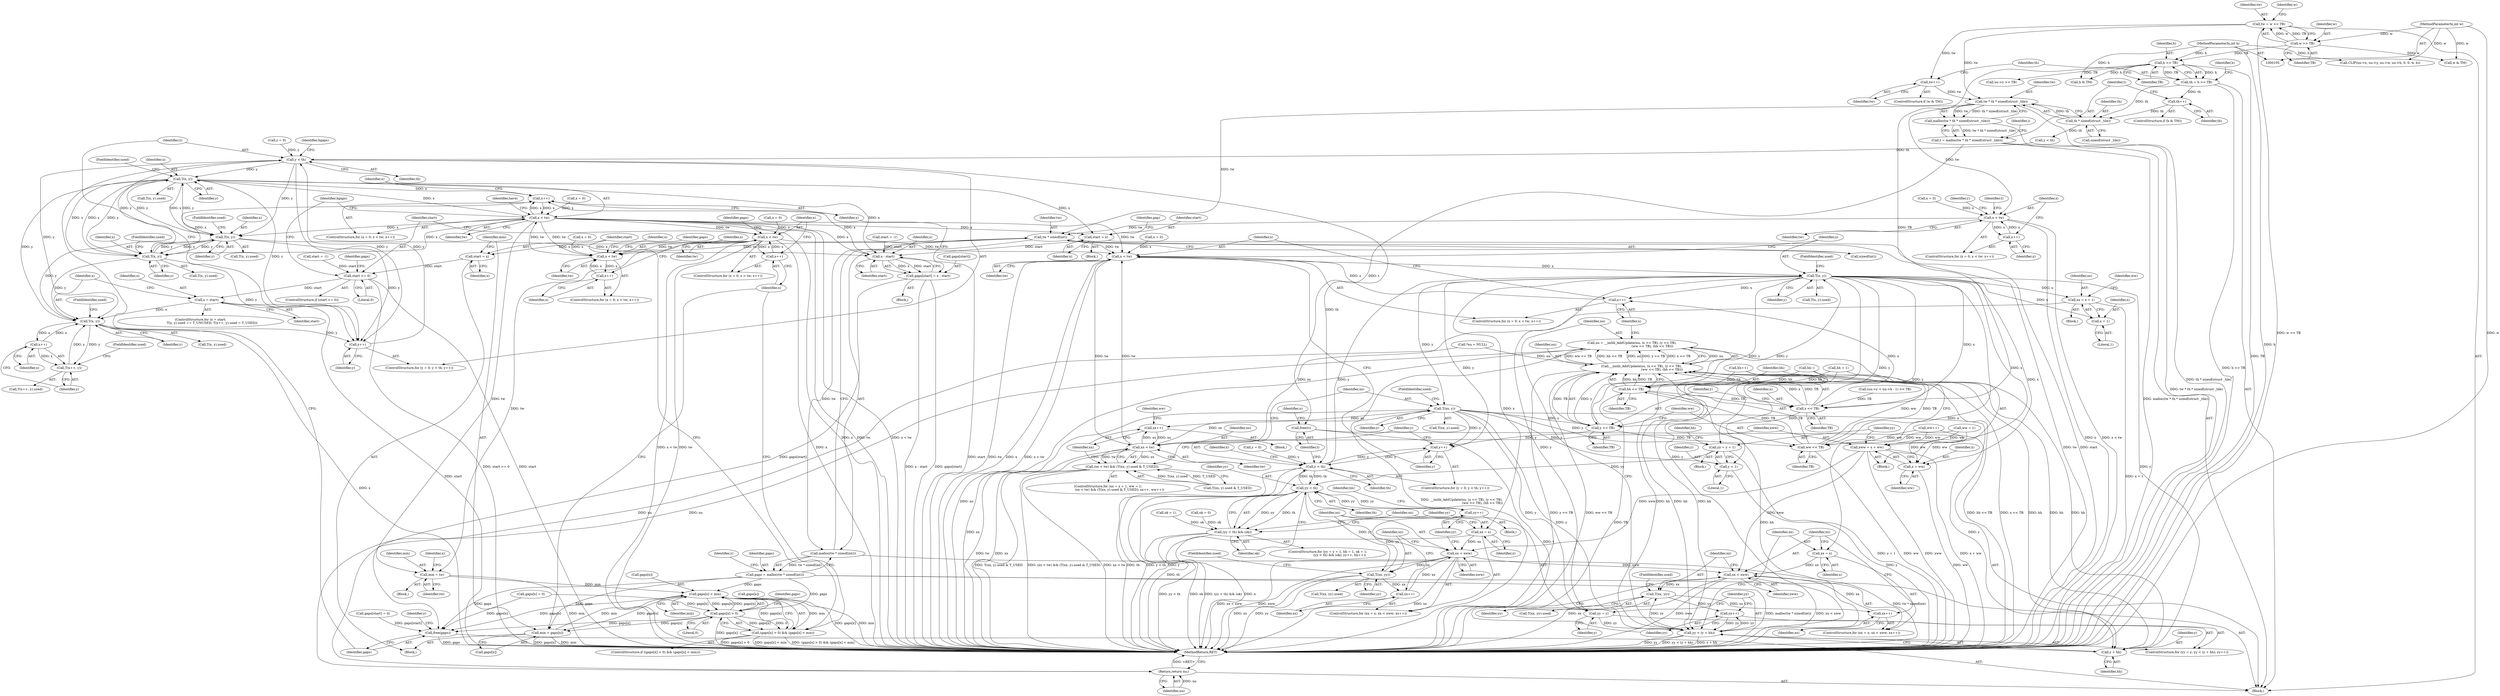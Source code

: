 digraph "0_enlightment_ce94edca1ccfbe314cb7cd9453433fad404ec7ef@API" {
"1000156" [label="(Call,tw * th * sizeof(struct _tile))"];
"1000131" [label="(Call,tw = w >> TB)"];
"1000133" [label="(Call,w >> TB)"];
"1000107" [label="(MethodParameterIn,int w)"];
"1000140" [label="(Call,tw++)"];
"1000158" [label="(Call,th * sizeof(struct _tile))"];
"1000151" [label="(Call,th++)"];
"1000142" [label="(Call,th = h >> TB)"];
"1000144" [label="(Call,h >> TB)"];
"1000108" [label="(MethodParameterIn,int h)"];
"1000155" [label="(Call,malloc(tw * th * sizeof(struct _tile)))"];
"1000153" [label="(Call,t = malloc(tw * th * sizeof(struct _tile)))"];
"1000633" [label="(Call,free(t))"];
"1000180" [label="(Call,x < tw)"];
"1000183" [label="(Call,x++)"];
"1000278" [label="(Call,tw * sizeof(int))"];
"1000277" [label="(Call,malloc(tw * sizeof(int)))"];
"1000275" [label="(Call,gaps = malloc(tw * sizeof(int)))"];
"1000420" [label="(Call,gaps[x] > 0)"];
"1000419" [label="(Call,(gaps[x] > 0) && (gaps[x] < min))"];
"1000425" [label="(Call,gaps[x] < min)"];
"1000434" [label="(Call,min = gaps[x])"];
"1000470" [label="(Call,free(gaps))"];
"1000314" [label="(Call,x < tw)"];
"1000317" [label="(Call,x++)"];
"1000328" [label="(Call,x < tw)"];
"1000331" [label="(Call,x++)"];
"1000339" [label="(Call,T(x, y))"];
"1000289" [label="(Call,y++)"];
"1000286" [label="(Call,y < th)"];
"1000363" [label="(Call,T(x, y))"];
"1000381" [label="(Call,x - start)"];
"1000377" [label="(Call,gaps[start] = x - start)"];
"1000388" [label="(Call,T(x, y))"];
"1000455" [label="(Call,T(x, y))"];
"1000463" [label="(Call,x++)"];
"1000462" [label="(Call,T(x++, y))"];
"1000476" [label="(Call,y < th)"];
"1000479" [label="(Call,y++)"];
"1000495" [label="(Call,T(x, y))"];
"1000489" [label="(Call,x++)"];
"1000486" [label="(Call,x < tw)"];
"1000518" [label="(Call,xx < tw)"];
"1000517" [label="(Call,(xx < tw) && (T(xx, y).used & T_USED))"];
"1000523" [label="(Call,T(xx, y))"];
"1000529" [label="(Call,xx++)"];
"1000540" [label="(Call,yy = y + 1)"];
"1000553" [label="(Call,yy < th)"];
"1000552" [label="(Call,(yy < th) && (ok))"];
"1000558" [label="(Call,yy++)"];
"1000577" [label="(Call,T(xx, yy))"];
"1000570" [label="(Call,xx++)"];
"1000567" [label="(Call,xx < xww)"];
"1000605" [label="(Call,xx < xww)"];
"1000612" [label="(Call,T(xx, yy))"];
"1000598" [label="(Call,yy++)"];
"1000593" [label="(Call,yy < (y + hh))"];
"1000608" [label="(Call,xx++)"];
"1000542" [label="(Call,y + 1)"];
"1000590" [label="(Call,yy = y)"];
"1000595" [label="(Call,y + hh)"];
"1000624" [label="(Call,y << TB)"];
"1000619" [label="(Call,__imlib_AddUpdate(nu, (x << TB), (y << TB),\n                                         (ww << TB), (hh << TB)))"];
"1000617" [label="(Call,nu = __imlib_AddUpdate(nu, (x << TB), (y << TB),\n                                         (ww << TB), (hh << TB)))"];
"1000637" [label="(Return,return nu;)"];
"1000627" [label="(Call,ww << TB)"];
"1000630" [label="(Call,hh << TB)"];
"1000621" [label="(Call,x << TB)"];
"1000509" [label="(Call,xx = x + 1)"];
"1000511" [label="(Call,x + 1)"];
"1000533" [label="(Call,xww = x + ww)"];
"1000535" [label="(Call,x + ww)"];
"1000564" [label="(Call,xx = x)"];
"1000602" [label="(Call,xx = x)"];
"1000345" [label="(Call,start = x)"];
"1000405" [label="(Call,min = tw)"];
"1000412" [label="(Call,x < tw)"];
"1000415" [label="(Call,x++)"];
"1000431" [label="(Call,start = x)"];
"1000440" [label="(Call,start >= 0)"];
"1000450" [label="(Call,x = start)"];
"1000441" [label="(Identifier,start)"];
"1000530" [label="(Identifier,xx)"];
"1000457" [label="(Identifier,y)"];
"1000487" [label="(Identifier,x)"];
"1000389" [label="(Identifier,x)"];
"1000586" [label="(Call,hh--)"];
"1000336" [label="(Identifier,have)"];
"1000484" [label="(Identifier,x)"];
"1000520" [label="(Identifier,tw)"];
"1000454" [label="(Call,T(x, y).used)"];
"1000631" [label="(Identifier,hh)"];
"1000597" [label="(Identifier,hh)"];
"1000436" [label="(Call,gaps[x])"];
"1000339" [label="(Call,T(x, y))"];
"1000325" [label="(Call,x = 0)"];
"1000160" [label="(Call,sizeof(struct _tile))"];
"1000466" [label="(FieldIdentifier,used)"];
"1000538" [label="(ControlStructure,for (yy = y + 1, hh = 1, ok = 1;\n                        (yy < th) && (ok); yy++, hh++))"];
"1000524" [label="(Identifier,xx)"];
"1000609" [label="(Identifier,xx)"];
"1000608" [label="(Call,xx++)"];
"1000422" [label="(Identifier,gaps)"];
"1000615" [label="(FieldIdentifier,used)"];
"1000630" [label="(Call,hh << TB)"];
"1000418" [label="(ControlStructure,if ((gaps[x] > 0) && (gaps[x] < min)))"];
"1000132" [label="(Identifier,tw)"];
"1000533" [label="(Call,xww = x + ww)"];
"1000556" [label="(Identifier,ok)"];
"1000224" [label="(Call,uu->y >> TB)"];
"1000578" [label="(Identifier,xx)"];
"1000431" [label="(Call,start = x)"];
"1000324" [label="(ControlStructure,for (x = 0; x < tw; x++))"];
"1000611" [label="(Call,T(xx, yy).used)"];
"1000435" [label="(Identifier,min)"];
"1000134" [label="(Identifier,w)"];
"1000427" [label="(Identifier,gaps)"];
"1000514" [label="(Call,ww = 1)"];
"1000155" [label="(Call,malloc(tw * th * sizeof(struct _tile)))"];
"1000522" [label="(Call,T(xx, y).used)"];
"1000289" [label="(Call,y++)"];
"1000390" [label="(Identifier,y)"];
"1000346" [label="(Identifier,start)"];
"1000174" [label="(Identifier,y)"];
"1000315" [label="(Identifier,x)"];
"1000378" [label="(Call,gaps[start])"];
"1000627" [label="(Call,ww << TB)"];
"1000284" [label="(Identifier,y)"];
"1000497" [label="(Identifier,y)"];
"1000607" [label="(Identifier,xww)"];
"1000612" [label="(Call,T(xx, yy))"];
"1000458" [label="(FieldIdentifier,used)"];
"1000332" [label="(Identifier,x)"];
"1000107" [label="(MethodParameterIn,int w)"];
"1000444" [label="(Call,gaps[start] = 0)"];
"1000177" [label="(Call,x = 0)"];
"1000231" [label="(Call,(uu->y + uu->h - 1) >> TB)"];
"1000138" [label="(Identifier,w)"];
"1000331" [label="(Call,x++)"];
"1000342" [label="(FieldIdentifier,used)"];
"1000483" [label="(Call,x = 0)"];
"1000112" [label="(Call,*nu = NULL)"];
"1000338" [label="(Call,T(x, y).used)"];
"1000489" [label="(Call,x++)"];
"1000590" [label="(Call,yy = y)"];
"1000148" [label="(Call,h & TM)"];
"1000154" [label="(Identifier,t)"];
"1000290" [label="(Identifier,y)"];
"1000567" [label="(Call,xx < xww)"];
"1000601" [label="(ControlStructure,for (xx = x; xx < xww; xx++))"];
"1000151" [label="(Call,th++)"];
"1000614" [label="(Identifier,yy)"];
"1000623" [label="(Identifier,TB)"];
"1000388" [label="(Call,T(x, y))"];
"1000604" [label="(Identifier,x)"];
"1000633" [label="(Call,free(t))"];
"1000529" [label="(Call,xx++)"];
"1000142" [label="(Call,th = h >> TB)"];
"1000500" [label="(Block,)"];
"1000297" [label="(Call,start = -1)"];
"1000149" [label="(Identifier,h)"];
"1000534" [label="(Identifier,xww)"];
"1000311" [label="(Call,x = 0)"];
"1000317" [label="(Call,x++)"];
"1000559" [label="(Identifier,yy)"];
"1000381" [label="(Call,x - start)"];
"1000294" [label="(Identifier,hgaps)"];
"1000432" [label="(Identifier,start)"];
"1000387" [label="(Call,T(x, y).used)"];
"1000477" [label="(Identifier,y)"];
"1000368" [label="(Block,)"];
"1000345" [label="(Call,start = x)"];
"1000554" [label="(Identifier,yy)"];
"1000451" [label="(Identifier,x)"];
"1000518" [label="(Call,xx < tw)"];
"1000283" [label="(Call,y = 0)"];
"1000398" [label="(Identifier,hgaps)"];
"1000288" [label="(Identifier,th)"];
"1000366" [label="(FieldIdentifier,used)"];
"1000544" [label="(Literal,1)"];
"1000637" [label="(Return,return nu;)"];
"1000515" [label="(Identifier,ww)"];
"1000440" [label="(Call,start >= 0)"];
"1000401" [label="(Call,start = -1)"];
"1000480" [label="(Identifier,y)"];
"1000568" [label="(Identifier,xx)"];
"1000276" [label="(Identifier,gaps)"];
"1000589" [label="(ControlStructure,for (yy = y; yy < (y + hh); yy++))"];
"1000450" [label="(Call,x = start)"];
"1000280" [label="(Call,sizeof(int))"];
"1000536" [label="(Identifier,x)"];
"1000176" [label="(ControlStructure,for (x = 0; x < tw; x++))"];
"1000110" [label="(Block,)"];
"1000471" [label="(Identifier,gaps)"];
"1000287" [label="(Identifier,y)"];
"1000528" [label="(Block,)"];
"1000382" [label="(Identifier,x)"];
"1000486" [label="(Call,x < tw)"];
"1000571" [label="(Identifier,xx)"];
"1000136" [label="(ControlStructure,if (w & TM))"];
"1000133" [label="(Call,w >> TB)"];
"1000549" [label="(Call,ok = 1)"];
"1000184" [label="(Identifier,x)"];
"1000507" [label="(ControlStructure,for (xx = x + 1, ww = 1;\n                       (xx < tw) && (T(xx, y).used & T_USED); xx++, ww++))"];
"1000547" [label="(Identifier,hh)"];
"1000472" [label="(ControlStructure,for (y = 0; y < th; y++))"];
"1000275" [label="(Call,gaps = malloc(tw * sizeof(int)))"];
"1000416" [label="(Identifier,x)"];
"1000318" [label="(Identifier,x)"];
"1000626" [label="(Identifier,TB)"];
"1000513" [label="(Literal,1)"];
"1000465" [label="(Identifier,y)"];
"1000476" [label="(Call,y < th)"];
"1000108" [label="(MethodParameterIn,int h)"];
"1000439" [label="(ControlStructure,if (start >= 0))"];
"1000577" [label="(Call,T(xx, yy))"];
"1000464" [label="(Identifier,x)"];
"1000314" [label="(Call,x < tw)"];
"1000183" [label="(Call,x++)"];
"1000594" [label="(Identifier,yy)"];
"1000158" [label="(Call,th * sizeof(struct _tile))"];
"1000426" [label="(Call,gaps[x])"];
"1000310" [label="(ControlStructure,for (x = 0; x < tw; x++))"];
"1000473" [label="(Call,y = 0)"];
"1000494" [label="(Call,T(x, y).used)"];
"1000463" [label="(Call,x++)"];
"1000165" [label="(Identifier,i)"];
"1000526" [label="(FieldIdentifier,used)"];
"1000552" [label="(Call,(yy < th) && (ok))"];
"1000512" [label="(Identifier,x)"];
"1000519" [label="(Identifier,xx)"];
"1000282" [label="(ControlStructure,for (y = 0; y < th; y++))"];
"1000598" [label="(Call,yy++)"];
"1000286" [label="(Call,y < th)"];
"1000599" [label="(Identifier,yy)"];
"1000412" [label="(Call,x < tw)"];
"1000591" [label="(Identifier,yy)"];
"1000580" [label="(FieldIdentifier,used)"];
"1000537" [label="(Identifier,ww)"];
"1000159" [label="(Identifier,th)"];
"1000419" [label="(Call,(gaps[x] > 0) && (gaps[x] < min))"];
"1000558" [label="(Call,yy++)"];
"1000328" [label="(Call,x < tw)"];
"1000639" [label="(MethodReturn,RET)"];
"1000156" [label="(Call,tw * th * sizeof(struct _tile))"];
"1000605" [label="(Call,xx < xww)"];
"1000363" [label="(Call,T(x, y))"];
"1000420" [label="(Call,gaps[x] > 0)"];
"1000629" [label="(Identifier,TB)"];
"1000606" [label="(Identifier,xx)"];
"1000618" [label="(Identifier,nu)"];
"1000434" [label="(Call,min = gaps[x])"];
"1000326" [label="(Identifier,x)"];
"1000540" [label="(Call,yy = y + 1)"];
"1000576" [label="(Call,T(xx, yy).used)"];
"1000144" [label="(Call,h >> TB)"];
"1000414" [label="(Identifier,tw)"];
"1000525" [label="(Identifier,y)"];
"1000147" [label="(ControlStructure,if (h & TM))"];
"1000446" [label="(Identifier,gaps)"];
"1000141" [label="(Identifier,tw)"];
"1000595" [label="(Call,y + hh)"];
"1000617" [label="(Call,nu = __imlib_AddUpdate(nu, (x << TB), (y << TB),\n                                         (ww << TB), (hh << TB)))"];
"1000539" [label="(Block,)"];
"1000638" [label="(Identifier,nu)"];
"1000517" [label="(Call,(xx < tw) && (T(xx, y).used & T_USED))"];
"1000470" [label="(Call,free(gaps))"];
"1000456" [label="(Identifier,x)"];
"1000569" [label="(Identifier,xww)"];
"1000340" [label="(Identifier,x)"];
"1000474" [label="(Identifier,y)"];
"1000560" [label="(Call,hh++)"];
"1000430" [label="(Block,)"];
"1000344" [label="(Block,)"];
"1000152" [label="(Identifier,th)"];
"1000319" [label="(Call,gaps[x] = 0)"];
"1000425" [label="(Call,gaps[x] < min)"];
"1000592" [label="(Identifier,y)"];
"1000628" [label="(Identifier,ww)"];
"1000204" [label="(Call,CLIP(uu->x, uu->y, uu->w, uu->h, 0, 0, w, h))"];
"1000535" [label="(Call,x + ww)"];
"1000377" [label="(Call,gaps[start] = x - start)"];
"1000452" [label="(Identifier,start)"];
"1000561" [label="(Identifier,hh)"];
"1000137" [label="(Call,w & TM)"];
"1000409" [label="(Call,x = 0)"];
"1000140" [label="(Call,tw++)"];
"1000153" [label="(Call,t = malloc(tw * th * sizeof(struct _tile)))"];
"1000624" [label="(Call,y << TB)"];
"1000316" [label="(Identifier,tw)"];
"1000145" [label="(Identifier,h)"];
"1000553" [label="(Call,yy < th)"];
"1000557" [label="(Block,)"];
"1000362" [label="(Call,T(x, y).used)"];
"1000543" [label="(Identifier,y)"];
"1000424" [label="(Literal,0)"];
"1000596" [label="(Identifier,y)"];
"1000603" [label="(Identifier,xx)"];
"1000347" [label="(Identifier,x)"];
"1000341" [label="(Identifier,y)"];
"1000406" [label="(Identifier,min)"];
"1000170" [label="(Call,y < th)"];
"1000321" [label="(Identifier,gaps)"];
"1000498" [label="(FieldIdentifier,used)"];
"1000478" [label="(Identifier,th)"];
"1000482" [label="(ControlStructure,for (x = 0; x < tw; x++))"];
"1000407" [label="(Identifier,tw)"];
"1000510" [label="(Identifier,xx)"];
"1000495" [label="(Call,T(x, y))"];
"1000636" [label="(Identifier,u)"];
"1000634" [label="(Identifier,t)"];
"1000455" [label="(Call,T(x, y))"];
"1000509" [label="(Call,xx = x + 1)"];
"1000563" [label="(ControlStructure,for (xx = x; xx < xww; xx++))"];
"1000531" [label="(Call,ww++)"];
"1000532" [label="(Identifier,ww)"];
"1000349" [label="(Identifier,gap)"];
"1000546" [label="(Call,hh = 1)"];
"1000479" [label="(Call,y++)"];
"1000619" [label="(Call,__imlib_AddUpdate(nu, (x << TB), (y << TB),\n                                         (ww << TB), (hh << TB)))"];
"1000462" [label="(Call,T(x++, y))"];
"1000400" [label="(Block,)"];
"1000613" [label="(Identifier,xx)"];
"1000408" [label="(ControlStructure,for (x = 0; x < tw; x++))"];
"1000488" [label="(Identifier,tw)"];
"1000511" [label="(Call,x + 1)"];
"1000622" [label="(Identifier,x)"];
"1000364" [label="(Identifier,x)"];
"1000157" [label="(Identifier,tw)"];
"1000180" [label="(Call,x < tw)"];
"1000143" [label="(Identifier,th)"];
"1000461" [label="(Call,T(x++, y).used)"];
"1000566" [label="(Identifier,x)"];
"1000541" [label="(Identifier,yy)"];
"1000583" [label="(Call,ok = 0)"];
"1000565" [label="(Identifier,xx)"];
"1000602" [label="(Call,xx = x)"];
"1000593" [label="(Call,yy < (y + hh))"];
"1000620" [label="(Identifier,nu)"];
"1000413" [label="(Identifier,x)"];
"1000564" [label="(Call,xx = x)"];
"1000521" [label="(Call,T(xx, y).used & T_USED)"];
"1000433" [label="(Identifier,x)"];
"1000496" [label="(Identifier,x)"];
"1000442" [label="(Literal,0)"];
"1000542" [label="(Call,y + 1)"];
"1000410" [label="(Identifier,x)"];
"1000570" [label="(Call,xx++)"];
"1000135" [label="(Identifier,TB)"];
"1000181" [label="(Identifier,x)"];
"1000429" [label="(Identifier,min)"];
"1000579" [label="(Identifier,yy)"];
"1000555" [label="(Identifier,th)"];
"1000632" [label="(Identifier,TB)"];
"1000391" [label="(FieldIdentifier,used)"];
"1000383" [label="(Identifier,start)"];
"1000621" [label="(Call,x << TB)"];
"1000523" [label="(Call,T(xx, y))"];
"1000490" [label="(Identifier,x)"];
"1000188" [label="(Identifier,t)"];
"1000421" [label="(Call,gaps[x])"];
"1000415" [label="(Call,x++)"];
"1000329" [label="(Identifier,x)"];
"1000365" [label="(Identifier,y)"];
"1000330" [label="(Identifier,tw)"];
"1000405" [label="(Call,min = tw)"];
"1000278" [label="(Call,tw * sizeof(int))"];
"1000449" [label="(ControlStructure,for (x = start;\n                       T(x, y).used == T_UNUSED; T(x++, y).used = T_USED))"];
"1000625" [label="(Identifier,y)"];
"1000131" [label="(Call,tw = w >> TB)"];
"1000182" [label="(Identifier,tw)"];
"1000508" [label="(Block,)"];
"1000146" [label="(Identifier,TB)"];
"1000279" [label="(Identifier,tw)"];
"1000277" [label="(Call,malloc(tw * sizeof(int)))"];
"1000156" -> "1000155"  [label="AST: "];
"1000156" -> "1000158"  [label="CFG: "];
"1000157" -> "1000156"  [label="AST: "];
"1000158" -> "1000156"  [label="AST: "];
"1000155" -> "1000156"  [label="CFG: "];
"1000156" -> "1000639"  [label="DDG: th * sizeof(struct _tile)"];
"1000156" -> "1000155"  [label="DDG: tw"];
"1000156" -> "1000155"  [label="DDG: th * sizeof(struct _tile)"];
"1000131" -> "1000156"  [label="DDG: tw"];
"1000140" -> "1000156"  [label="DDG: tw"];
"1000158" -> "1000156"  [label="DDG: th"];
"1000156" -> "1000180"  [label="DDG: tw"];
"1000156" -> "1000278"  [label="DDG: tw"];
"1000131" -> "1000110"  [label="AST: "];
"1000131" -> "1000133"  [label="CFG: "];
"1000132" -> "1000131"  [label="AST: "];
"1000133" -> "1000131"  [label="AST: "];
"1000138" -> "1000131"  [label="CFG: "];
"1000131" -> "1000639"  [label="DDG: w >> TB"];
"1000133" -> "1000131"  [label="DDG: w"];
"1000133" -> "1000131"  [label="DDG: TB"];
"1000131" -> "1000140"  [label="DDG: tw"];
"1000133" -> "1000135"  [label="CFG: "];
"1000134" -> "1000133"  [label="AST: "];
"1000135" -> "1000133"  [label="AST: "];
"1000107" -> "1000133"  [label="DDG: w"];
"1000133" -> "1000137"  [label="DDG: w"];
"1000133" -> "1000144"  [label="DDG: TB"];
"1000107" -> "1000105"  [label="AST: "];
"1000107" -> "1000639"  [label="DDG: w"];
"1000107" -> "1000137"  [label="DDG: w"];
"1000107" -> "1000204"  [label="DDG: w"];
"1000140" -> "1000136"  [label="AST: "];
"1000140" -> "1000141"  [label="CFG: "];
"1000141" -> "1000140"  [label="AST: "];
"1000143" -> "1000140"  [label="CFG: "];
"1000158" -> "1000160"  [label="CFG: "];
"1000159" -> "1000158"  [label="AST: "];
"1000160" -> "1000158"  [label="AST: "];
"1000151" -> "1000158"  [label="DDG: th"];
"1000142" -> "1000158"  [label="DDG: th"];
"1000158" -> "1000170"  [label="DDG: th"];
"1000151" -> "1000147"  [label="AST: "];
"1000151" -> "1000152"  [label="CFG: "];
"1000152" -> "1000151"  [label="AST: "];
"1000154" -> "1000151"  [label="CFG: "];
"1000142" -> "1000151"  [label="DDG: th"];
"1000142" -> "1000110"  [label="AST: "];
"1000142" -> "1000144"  [label="CFG: "];
"1000143" -> "1000142"  [label="AST: "];
"1000144" -> "1000142"  [label="AST: "];
"1000149" -> "1000142"  [label="CFG: "];
"1000142" -> "1000639"  [label="DDG: h >> TB"];
"1000144" -> "1000142"  [label="DDG: h"];
"1000144" -> "1000142"  [label="DDG: TB"];
"1000144" -> "1000146"  [label="CFG: "];
"1000145" -> "1000144"  [label="AST: "];
"1000146" -> "1000144"  [label="AST: "];
"1000144" -> "1000639"  [label="DDG: TB"];
"1000108" -> "1000144"  [label="DDG: h"];
"1000144" -> "1000148"  [label="DDG: h"];
"1000144" -> "1000224"  [label="DDG: TB"];
"1000144" -> "1000621"  [label="DDG: TB"];
"1000108" -> "1000105"  [label="AST: "];
"1000108" -> "1000639"  [label="DDG: h"];
"1000108" -> "1000148"  [label="DDG: h"];
"1000108" -> "1000204"  [label="DDG: h"];
"1000155" -> "1000153"  [label="AST: "];
"1000153" -> "1000155"  [label="CFG: "];
"1000155" -> "1000639"  [label="DDG: tw * th * sizeof(struct _tile)"];
"1000155" -> "1000153"  [label="DDG: tw * th * sizeof(struct _tile)"];
"1000153" -> "1000110"  [label="AST: "];
"1000154" -> "1000153"  [label="AST: "];
"1000165" -> "1000153"  [label="CFG: "];
"1000153" -> "1000639"  [label="DDG: malloc(tw * th * sizeof(struct _tile))"];
"1000153" -> "1000633"  [label="DDG: t"];
"1000633" -> "1000110"  [label="AST: "];
"1000633" -> "1000634"  [label="CFG: "];
"1000634" -> "1000633"  [label="AST: "];
"1000636" -> "1000633"  [label="CFG: "];
"1000633" -> "1000639"  [label="DDG: t"];
"1000180" -> "1000176"  [label="AST: "];
"1000180" -> "1000182"  [label="CFG: "];
"1000181" -> "1000180"  [label="AST: "];
"1000182" -> "1000180"  [label="AST: "];
"1000188" -> "1000180"  [label="CFG: "];
"1000174" -> "1000180"  [label="CFG: "];
"1000180" -> "1000639"  [label="DDG: x"];
"1000180" -> "1000639"  [label="DDG: x < tw"];
"1000177" -> "1000180"  [label="DDG: x"];
"1000183" -> "1000180"  [label="DDG: x"];
"1000180" -> "1000183"  [label="DDG: x"];
"1000180" -> "1000278"  [label="DDG: tw"];
"1000183" -> "1000176"  [label="AST: "];
"1000183" -> "1000184"  [label="CFG: "];
"1000184" -> "1000183"  [label="AST: "];
"1000181" -> "1000183"  [label="CFG: "];
"1000278" -> "1000277"  [label="AST: "];
"1000278" -> "1000280"  [label="CFG: "];
"1000279" -> "1000278"  [label="AST: "];
"1000280" -> "1000278"  [label="AST: "];
"1000277" -> "1000278"  [label="CFG: "];
"1000278" -> "1000639"  [label="DDG: tw"];
"1000278" -> "1000277"  [label="DDG: tw"];
"1000278" -> "1000314"  [label="DDG: tw"];
"1000278" -> "1000486"  [label="DDG: tw"];
"1000277" -> "1000275"  [label="AST: "];
"1000275" -> "1000277"  [label="CFG: "];
"1000277" -> "1000639"  [label="DDG: tw * sizeof(int)"];
"1000277" -> "1000275"  [label="DDG: tw * sizeof(int)"];
"1000275" -> "1000110"  [label="AST: "];
"1000276" -> "1000275"  [label="AST: "];
"1000284" -> "1000275"  [label="CFG: "];
"1000275" -> "1000639"  [label="DDG: malloc(tw * sizeof(int))"];
"1000275" -> "1000420"  [label="DDG: gaps"];
"1000275" -> "1000425"  [label="DDG: gaps"];
"1000275" -> "1000434"  [label="DDG: gaps"];
"1000275" -> "1000470"  [label="DDG: gaps"];
"1000420" -> "1000419"  [label="AST: "];
"1000420" -> "1000424"  [label="CFG: "];
"1000421" -> "1000420"  [label="AST: "];
"1000424" -> "1000420"  [label="AST: "];
"1000427" -> "1000420"  [label="CFG: "];
"1000419" -> "1000420"  [label="CFG: "];
"1000420" -> "1000639"  [label="DDG: gaps[x]"];
"1000420" -> "1000419"  [label="DDG: gaps[x]"];
"1000420" -> "1000419"  [label="DDG: 0"];
"1000425" -> "1000420"  [label="DDG: gaps[x]"];
"1000319" -> "1000420"  [label="DDG: gaps[x]"];
"1000420" -> "1000425"  [label="DDG: gaps[x]"];
"1000420" -> "1000434"  [label="DDG: gaps[x]"];
"1000420" -> "1000470"  [label="DDG: gaps[x]"];
"1000419" -> "1000418"  [label="AST: "];
"1000419" -> "1000425"  [label="CFG: "];
"1000425" -> "1000419"  [label="AST: "];
"1000432" -> "1000419"  [label="CFG: "];
"1000416" -> "1000419"  [label="CFG: "];
"1000419" -> "1000639"  [label="DDG: gaps[x] > 0"];
"1000419" -> "1000639"  [label="DDG: gaps[x] < min"];
"1000419" -> "1000639"  [label="DDG: (gaps[x] > 0) && (gaps[x] < min)"];
"1000425" -> "1000419"  [label="DDG: gaps[x]"];
"1000425" -> "1000419"  [label="DDG: min"];
"1000425" -> "1000429"  [label="CFG: "];
"1000426" -> "1000425"  [label="AST: "];
"1000429" -> "1000425"  [label="AST: "];
"1000425" -> "1000639"  [label="DDG: gaps[x]"];
"1000425" -> "1000639"  [label="DDG: min"];
"1000434" -> "1000425"  [label="DDG: min"];
"1000405" -> "1000425"  [label="DDG: min"];
"1000425" -> "1000434"  [label="DDG: gaps[x]"];
"1000425" -> "1000470"  [label="DDG: gaps[x]"];
"1000434" -> "1000430"  [label="AST: "];
"1000434" -> "1000436"  [label="CFG: "];
"1000435" -> "1000434"  [label="AST: "];
"1000436" -> "1000434"  [label="AST: "];
"1000416" -> "1000434"  [label="CFG: "];
"1000434" -> "1000639"  [label="DDG: gaps[x]"];
"1000434" -> "1000639"  [label="DDG: min"];
"1000470" -> "1000110"  [label="AST: "];
"1000470" -> "1000471"  [label="CFG: "];
"1000471" -> "1000470"  [label="AST: "];
"1000474" -> "1000470"  [label="CFG: "];
"1000470" -> "1000639"  [label="DDG: gaps"];
"1000444" -> "1000470"  [label="DDG: gaps[start]"];
"1000377" -> "1000470"  [label="DDG: gaps[start]"];
"1000319" -> "1000470"  [label="DDG: gaps[x]"];
"1000314" -> "1000310"  [label="AST: "];
"1000314" -> "1000316"  [label="CFG: "];
"1000315" -> "1000314"  [label="AST: "];
"1000316" -> "1000314"  [label="AST: "];
"1000321" -> "1000314"  [label="CFG: "];
"1000326" -> "1000314"  [label="CFG: "];
"1000311" -> "1000314"  [label="DDG: x"];
"1000317" -> "1000314"  [label="DDG: x"];
"1000412" -> "1000314"  [label="DDG: tw"];
"1000328" -> "1000314"  [label="DDG: tw"];
"1000314" -> "1000317"  [label="DDG: x"];
"1000314" -> "1000328"  [label="DDG: tw"];
"1000317" -> "1000310"  [label="AST: "];
"1000317" -> "1000318"  [label="CFG: "];
"1000318" -> "1000317"  [label="AST: "];
"1000315" -> "1000317"  [label="CFG: "];
"1000328" -> "1000324"  [label="AST: "];
"1000328" -> "1000330"  [label="CFG: "];
"1000329" -> "1000328"  [label="AST: "];
"1000330" -> "1000328"  [label="AST: "];
"1000336" -> "1000328"  [label="CFG: "];
"1000398" -> "1000328"  [label="CFG: "];
"1000328" -> "1000639"  [label="DDG: x < tw"];
"1000328" -> "1000639"  [label="DDG: x"];
"1000328" -> "1000639"  [label="DDG: tw"];
"1000325" -> "1000328"  [label="DDG: x"];
"1000331" -> "1000328"  [label="DDG: x"];
"1000328" -> "1000331"  [label="DDG: x"];
"1000328" -> "1000339"  [label="DDG: x"];
"1000328" -> "1000345"  [label="DDG: x"];
"1000328" -> "1000363"  [label="DDG: x"];
"1000328" -> "1000381"  [label="DDG: x"];
"1000328" -> "1000388"  [label="DDG: x"];
"1000328" -> "1000405"  [label="DDG: tw"];
"1000328" -> "1000412"  [label="DDG: tw"];
"1000328" -> "1000486"  [label="DDG: tw"];
"1000331" -> "1000324"  [label="AST: "];
"1000331" -> "1000332"  [label="CFG: "];
"1000332" -> "1000331"  [label="AST: "];
"1000329" -> "1000331"  [label="CFG: "];
"1000388" -> "1000331"  [label="DDG: x"];
"1000381" -> "1000331"  [label="DDG: x"];
"1000339" -> "1000331"  [label="DDG: x"];
"1000339" -> "1000338"  [label="AST: "];
"1000339" -> "1000341"  [label="CFG: "];
"1000340" -> "1000339"  [label="AST: "];
"1000341" -> "1000339"  [label="AST: "];
"1000342" -> "1000339"  [label="CFG: "];
"1000339" -> "1000289"  [label="DDG: y"];
"1000363" -> "1000339"  [label="DDG: y"];
"1000286" -> "1000339"  [label="DDG: y"];
"1000388" -> "1000339"  [label="DDG: y"];
"1000339" -> "1000345"  [label="DDG: x"];
"1000339" -> "1000363"  [label="DDG: x"];
"1000339" -> "1000363"  [label="DDG: y"];
"1000339" -> "1000381"  [label="DDG: x"];
"1000339" -> "1000388"  [label="DDG: x"];
"1000339" -> "1000388"  [label="DDG: y"];
"1000339" -> "1000455"  [label="DDG: y"];
"1000289" -> "1000282"  [label="AST: "];
"1000289" -> "1000290"  [label="CFG: "];
"1000290" -> "1000289"  [label="AST: "];
"1000287" -> "1000289"  [label="CFG: "];
"1000289" -> "1000286"  [label="DDG: y"];
"1000363" -> "1000289"  [label="DDG: y"];
"1000455" -> "1000289"  [label="DDG: y"];
"1000286" -> "1000289"  [label="DDG: y"];
"1000388" -> "1000289"  [label="DDG: y"];
"1000286" -> "1000282"  [label="AST: "];
"1000286" -> "1000288"  [label="CFG: "];
"1000287" -> "1000286"  [label="AST: "];
"1000288" -> "1000286"  [label="AST: "];
"1000294" -> "1000286"  [label="CFG: "];
"1000471" -> "1000286"  [label="CFG: "];
"1000283" -> "1000286"  [label="DDG: y"];
"1000170" -> "1000286"  [label="DDG: th"];
"1000286" -> "1000363"  [label="DDG: y"];
"1000286" -> "1000388"  [label="DDG: y"];
"1000286" -> "1000455"  [label="DDG: y"];
"1000286" -> "1000476"  [label="DDG: th"];
"1000363" -> "1000362"  [label="AST: "];
"1000363" -> "1000365"  [label="CFG: "];
"1000364" -> "1000363"  [label="AST: "];
"1000365" -> "1000363"  [label="AST: "];
"1000366" -> "1000363"  [label="CFG: "];
"1000388" -> "1000363"  [label="DDG: y"];
"1000363" -> "1000381"  [label="DDG: x"];
"1000363" -> "1000388"  [label="DDG: x"];
"1000363" -> "1000388"  [label="DDG: y"];
"1000363" -> "1000455"  [label="DDG: y"];
"1000381" -> "1000377"  [label="AST: "];
"1000381" -> "1000383"  [label="CFG: "];
"1000382" -> "1000381"  [label="AST: "];
"1000383" -> "1000381"  [label="AST: "];
"1000377" -> "1000381"  [label="CFG: "];
"1000381" -> "1000639"  [label="DDG: start"];
"1000381" -> "1000377"  [label="DDG: x"];
"1000381" -> "1000377"  [label="DDG: start"];
"1000297" -> "1000381"  [label="DDG: start"];
"1000345" -> "1000381"  [label="DDG: start"];
"1000377" -> "1000368"  [label="AST: "];
"1000378" -> "1000377"  [label="AST: "];
"1000332" -> "1000377"  [label="CFG: "];
"1000377" -> "1000639"  [label="DDG: gaps[start]"];
"1000377" -> "1000639"  [label="DDG: x - start"];
"1000388" -> "1000387"  [label="AST: "];
"1000388" -> "1000390"  [label="CFG: "];
"1000389" -> "1000388"  [label="AST: "];
"1000390" -> "1000388"  [label="AST: "];
"1000391" -> "1000388"  [label="CFG: "];
"1000388" -> "1000455"  [label="DDG: y"];
"1000455" -> "1000454"  [label="AST: "];
"1000455" -> "1000457"  [label="CFG: "];
"1000456" -> "1000455"  [label="AST: "];
"1000457" -> "1000455"  [label="AST: "];
"1000458" -> "1000455"  [label="CFG: "];
"1000455" -> "1000639"  [label="DDG: x"];
"1000463" -> "1000455"  [label="DDG: x"];
"1000450" -> "1000455"  [label="DDG: x"];
"1000462" -> "1000455"  [label="DDG: y"];
"1000455" -> "1000463"  [label="DDG: x"];
"1000455" -> "1000462"  [label="DDG: y"];
"1000463" -> "1000462"  [label="AST: "];
"1000463" -> "1000464"  [label="CFG: "];
"1000464" -> "1000463"  [label="AST: "];
"1000465" -> "1000463"  [label="CFG: "];
"1000463" -> "1000462"  [label="DDG: x"];
"1000462" -> "1000461"  [label="AST: "];
"1000462" -> "1000465"  [label="CFG: "];
"1000465" -> "1000462"  [label="AST: "];
"1000466" -> "1000462"  [label="CFG: "];
"1000476" -> "1000472"  [label="AST: "];
"1000476" -> "1000478"  [label="CFG: "];
"1000477" -> "1000476"  [label="AST: "];
"1000478" -> "1000476"  [label="AST: "];
"1000484" -> "1000476"  [label="CFG: "];
"1000634" -> "1000476"  [label="CFG: "];
"1000476" -> "1000639"  [label="DDG: y < th"];
"1000476" -> "1000639"  [label="DDG: y"];
"1000476" -> "1000639"  [label="DDG: th"];
"1000473" -> "1000476"  [label="DDG: y"];
"1000479" -> "1000476"  [label="DDG: y"];
"1000553" -> "1000476"  [label="DDG: th"];
"1000476" -> "1000479"  [label="DDG: y"];
"1000476" -> "1000495"  [label="DDG: y"];
"1000476" -> "1000553"  [label="DDG: th"];
"1000479" -> "1000472"  [label="AST: "];
"1000479" -> "1000480"  [label="CFG: "];
"1000480" -> "1000479"  [label="AST: "];
"1000477" -> "1000479"  [label="CFG: "];
"1000495" -> "1000479"  [label="DDG: y"];
"1000624" -> "1000479"  [label="DDG: y"];
"1000523" -> "1000479"  [label="DDG: y"];
"1000495" -> "1000494"  [label="AST: "];
"1000495" -> "1000497"  [label="CFG: "];
"1000496" -> "1000495"  [label="AST: "];
"1000497" -> "1000495"  [label="AST: "];
"1000498" -> "1000495"  [label="CFG: "];
"1000495" -> "1000489"  [label="DDG: x"];
"1000486" -> "1000495"  [label="DDG: x"];
"1000624" -> "1000495"  [label="DDG: y"];
"1000495" -> "1000509"  [label="DDG: x"];
"1000495" -> "1000511"  [label="DDG: x"];
"1000495" -> "1000523"  [label="DDG: y"];
"1000495" -> "1000533"  [label="DDG: x"];
"1000495" -> "1000535"  [label="DDG: x"];
"1000495" -> "1000540"  [label="DDG: y"];
"1000495" -> "1000542"  [label="DDG: y"];
"1000495" -> "1000564"  [label="DDG: x"];
"1000495" -> "1000590"  [label="DDG: y"];
"1000495" -> "1000593"  [label="DDG: y"];
"1000495" -> "1000595"  [label="DDG: y"];
"1000495" -> "1000602"  [label="DDG: x"];
"1000495" -> "1000621"  [label="DDG: x"];
"1000495" -> "1000624"  [label="DDG: y"];
"1000489" -> "1000482"  [label="AST: "];
"1000489" -> "1000490"  [label="CFG: "];
"1000490" -> "1000489"  [label="AST: "];
"1000487" -> "1000489"  [label="CFG: "];
"1000489" -> "1000486"  [label="DDG: x"];
"1000621" -> "1000489"  [label="DDG: x"];
"1000486" -> "1000482"  [label="AST: "];
"1000486" -> "1000488"  [label="CFG: "];
"1000487" -> "1000486"  [label="AST: "];
"1000488" -> "1000486"  [label="AST: "];
"1000496" -> "1000486"  [label="CFG: "];
"1000480" -> "1000486"  [label="CFG: "];
"1000486" -> "1000639"  [label="DDG: x < tw"];
"1000486" -> "1000639"  [label="DDG: tw"];
"1000486" -> "1000639"  [label="DDG: x"];
"1000483" -> "1000486"  [label="DDG: x"];
"1000518" -> "1000486"  [label="DDG: tw"];
"1000412" -> "1000486"  [label="DDG: tw"];
"1000486" -> "1000518"  [label="DDG: tw"];
"1000518" -> "1000517"  [label="AST: "];
"1000518" -> "1000520"  [label="CFG: "];
"1000519" -> "1000518"  [label="AST: "];
"1000520" -> "1000518"  [label="AST: "];
"1000524" -> "1000518"  [label="CFG: "];
"1000517" -> "1000518"  [label="CFG: "];
"1000518" -> "1000639"  [label="DDG: tw"];
"1000518" -> "1000639"  [label="DDG: xx"];
"1000518" -> "1000517"  [label="DDG: xx"];
"1000518" -> "1000517"  [label="DDG: tw"];
"1000529" -> "1000518"  [label="DDG: xx"];
"1000509" -> "1000518"  [label="DDG: xx"];
"1000518" -> "1000523"  [label="DDG: xx"];
"1000518" -> "1000529"  [label="DDG: xx"];
"1000517" -> "1000507"  [label="AST: "];
"1000517" -> "1000521"  [label="CFG: "];
"1000521" -> "1000517"  [label="AST: "];
"1000530" -> "1000517"  [label="CFG: "];
"1000534" -> "1000517"  [label="CFG: "];
"1000517" -> "1000639"  [label="DDG: xx < tw"];
"1000517" -> "1000639"  [label="DDG: T(xx, y).used & T_USED"];
"1000517" -> "1000639"  [label="DDG: (xx < tw) && (T(xx, y).used & T_USED)"];
"1000521" -> "1000517"  [label="DDG: T(xx, y).used"];
"1000521" -> "1000517"  [label="DDG: T_USED"];
"1000523" -> "1000522"  [label="AST: "];
"1000523" -> "1000525"  [label="CFG: "];
"1000524" -> "1000523"  [label="AST: "];
"1000525" -> "1000523"  [label="AST: "];
"1000526" -> "1000523"  [label="CFG: "];
"1000523" -> "1000639"  [label="DDG: xx"];
"1000523" -> "1000529"  [label="DDG: xx"];
"1000523" -> "1000540"  [label="DDG: y"];
"1000523" -> "1000542"  [label="DDG: y"];
"1000523" -> "1000590"  [label="DDG: y"];
"1000523" -> "1000593"  [label="DDG: y"];
"1000523" -> "1000595"  [label="DDG: y"];
"1000523" -> "1000624"  [label="DDG: y"];
"1000529" -> "1000528"  [label="AST: "];
"1000529" -> "1000530"  [label="CFG: "];
"1000530" -> "1000529"  [label="AST: "];
"1000532" -> "1000529"  [label="CFG: "];
"1000540" -> "1000539"  [label="AST: "];
"1000540" -> "1000542"  [label="CFG: "];
"1000541" -> "1000540"  [label="AST: "];
"1000542" -> "1000540"  [label="AST: "];
"1000547" -> "1000540"  [label="CFG: "];
"1000540" -> "1000639"  [label="DDG: y + 1"];
"1000540" -> "1000553"  [label="DDG: yy"];
"1000553" -> "1000552"  [label="AST: "];
"1000553" -> "1000555"  [label="CFG: "];
"1000554" -> "1000553"  [label="AST: "];
"1000555" -> "1000553"  [label="AST: "];
"1000556" -> "1000553"  [label="CFG: "];
"1000552" -> "1000553"  [label="CFG: "];
"1000553" -> "1000639"  [label="DDG: th"];
"1000553" -> "1000552"  [label="DDG: yy"];
"1000553" -> "1000552"  [label="DDG: th"];
"1000558" -> "1000553"  [label="DDG: yy"];
"1000553" -> "1000558"  [label="DDG: yy"];
"1000553" -> "1000577"  [label="DDG: yy"];
"1000552" -> "1000538"  [label="AST: "];
"1000552" -> "1000556"  [label="CFG: "];
"1000556" -> "1000552"  [label="AST: "];
"1000565" -> "1000552"  [label="CFG: "];
"1000591" -> "1000552"  [label="CFG: "];
"1000552" -> "1000639"  [label="DDG: yy < th"];
"1000552" -> "1000639"  [label="DDG: ok"];
"1000552" -> "1000639"  [label="DDG: (yy < th) && (ok)"];
"1000549" -> "1000552"  [label="DDG: ok"];
"1000583" -> "1000552"  [label="DDG: ok"];
"1000558" -> "1000557"  [label="AST: "];
"1000558" -> "1000559"  [label="CFG: "];
"1000559" -> "1000558"  [label="AST: "];
"1000561" -> "1000558"  [label="CFG: "];
"1000577" -> "1000558"  [label="DDG: yy"];
"1000577" -> "1000576"  [label="AST: "];
"1000577" -> "1000579"  [label="CFG: "];
"1000578" -> "1000577"  [label="AST: "];
"1000579" -> "1000577"  [label="AST: "];
"1000580" -> "1000577"  [label="CFG: "];
"1000577" -> "1000639"  [label="DDG: yy"];
"1000577" -> "1000639"  [label="DDG: xx"];
"1000577" -> "1000570"  [label="DDG: xx"];
"1000567" -> "1000577"  [label="DDG: xx"];
"1000570" -> "1000563"  [label="AST: "];
"1000570" -> "1000571"  [label="CFG: "];
"1000571" -> "1000570"  [label="AST: "];
"1000568" -> "1000570"  [label="CFG: "];
"1000570" -> "1000567"  [label="DDG: xx"];
"1000567" -> "1000563"  [label="AST: "];
"1000567" -> "1000569"  [label="CFG: "];
"1000568" -> "1000567"  [label="AST: "];
"1000569" -> "1000567"  [label="AST: "];
"1000578" -> "1000567"  [label="CFG: "];
"1000559" -> "1000567"  [label="CFG: "];
"1000567" -> "1000639"  [label="DDG: xww"];
"1000567" -> "1000639"  [label="DDG: xx"];
"1000567" -> "1000639"  [label="DDG: xx < xww"];
"1000564" -> "1000567"  [label="DDG: xx"];
"1000533" -> "1000567"  [label="DDG: xww"];
"1000567" -> "1000605"  [label="DDG: xww"];
"1000605" -> "1000601"  [label="AST: "];
"1000605" -> "1000607"  [label="CFG: "];
"1000606" -> "1000605"  [label="AST: "];
"1000607" -> "1000605"  [label="AST: "];
"1000613" -> "1000605"  [label="CFG: "];
"1000599" -> "1000605"  [label="CFG: "];
"1000605" -> "1000639"  [label="DDG: xww"];
"1000605" -> "1000639"  [label="DDG: xx < xww"];
"1000605" -> "1000639"  [label="DDG: xx"];
"1000602" -> "1000605"  [label="DDG: xx"];
"1000608" -> "1000605"  [label="DDG: xx"];
"1000533" -> "1000605"  [label="DDG: xww"];
"1000605" -> "1000612"  [label="DDG: xx"];
"1000612" -> "1000611"  [label="AST: "];
"1000612" -> "1000614"  [label="CFG: "];
"1000613" -> "1000612"  [label="AST: "];
"1000614" -> "1000612"  [label="AST: "];
"1000615" -> "1000612"  [label="CFG: "];
"1000612" -> "1000598"  [label="DDG: yy"];
"1000612" -> "1000608"  [label="DDG: xx"];
"1000593" -> "1000612"  [label="DDG: yy"];
"1000598" -> "1000589"  [label="AST: "];
"1000598" -> "1000599"  [label="CFG: "];
"1000599" -> "1000598"  [label="AST: "];
"1000594" -> "1000598"  [label="CFG: "];
"1000598" -> "1000593"  [label="DDG: yy"];
"1000593" -> "1000598"  [label="DDG: yy"];
"1000593" -> "1000589"  [label="AST: "];
"1000593" -> "1000595"  [label="CFG: "];
"1000594" -> "1000593"  [label="AST: "];
"1000595" -> "1000593"  [label="AST: "];
"1000603" -> "1000593"  [label="CFG: "];
"1000618" -> "1000593"  [label="CFG: "];
"1000593" -> "1000639"  [label="DDG: y + hh"];
"1000593" -> "1000639"  [label="DDG: yy"];
"1000593" -> "1000639"  [label="DDG: yy < (y + hh)"];
"1000590" -> "1000593"  [label="DDG: yy"];
"1000586" -> "1000593"  [label="DDG: hh"];
"1000546" -> "1000593"  [label="DDG: hh"];
"1000560" -> "1000593"  [label="DDG: hh"];
"1000608" -> "1000601"  [label="AST: "];
"1000608" -> "1000609"  [label="CFG: "];
"1000609" -> "1000608"  [label="AST: "];
"1000606" -> "1000608"  [label="CFG: "];
"1000542" -> "1000544"  [label="CFG: "];
"1000543" -> "1000542"  [label="AST: "];
"1000544" -> "1000542"  [label="AST: "];
"1000542" -> "1000639"  [label="DDG: y"];
"1000590" -> "1000589"  [label="AST: "];
"1000590" -> "1000592"  [label="CFG: "];
"1000591" -> "1000590"  [label="AST: "];
"1000592" -> "1000590"  [label="AST: "];
"1000594" -> "1000590"  [label="CFG: "];
"1000595" -> "1000597"  [label="CFG: "];
"1000596" -> "1000595"  [label="AST: "];
"1000597" -> "1000595"  [label="AST: "];
"1000586" -> "1000595"  [label="DDG: hh"];
"1000546" -> "1000595"  [label="DDG: hh"];
"1000560" -> "1000595"  [label="DDG: hh"];
"1000624" -> "1000619"  [label="AST: "];
"1000624" -> "1000626"  [label="CFG: "];
"1000625" -> "1000624"  [label="AST: "];
"1000626" -> "1000624"  [label="AST: "];
"1000628" -> "1000624"  [label="CFG: "];
"1000624" -> "1000619"  [label="DDG: y"];
"1000624" -> "1000619"  [label="DDG: TB"];
"1000621" -> "1000624"  [label="DDG: TB"];
"1000624" -> "1000627"  [label="DDG: TB"];
"1000619" -> "1000617"  [label="AST: "];
"1000619" -> "1000630"  [label="CFG: "];
"1000620" -> "1000619"  [label="AST: "];
"1000621" -> "1000619"  [label="AST: "];
"1000627" -> "1000619"  [label="AST: "];
"1000630" -> "1000619"  [label="AST: "];
"1000617" -> "1000619"  [label="CFG: "];
"1000619" -> "1000639"  [label="DDG: hh << TB"];
"1000619" -> "1000639"  [label="DDG: x << TB"];
"1000619" -> "1000639"  [label="DDG: y << TB"];
"1000619" -> "1000639"  [label="DDG: ww << TB"];
"1000619" -> "1000617"  [label="DDG: ww << TB"];
"1000619" -> "1000617"  [label="DDG: hh << TB"];
"1000619" -> "1000617"  [label="DDG: nu"];
"1000619" -> "1000617"  [label="DDG: y << TB"];
"1000619" -> "1000617"  [label="DDG: x << TB"];
"1000617" -> "1000619"  [label="DDG: nu"];
"1000112" -> "1000619"  [label="DDG: nu"];
"1000621" -> "1000619"  [label="DDG: x"];
"1000621" -> "1000619"  [label="DDG: TB"];
"1000627" -> "1000619"  [label="DDG: ww"];
"1000627" -> "1000619"  [label="DDG: TB"];
"1000630" -> "1000619"  [label="DDG: hh"];
"1000630" -> "1000619"  [label="DDG: TB"];
"1000617" -> "1000500"  [label="AST: "];
"1000618" -> "1000617"  [label="AST: "];
"1000490" -> "1000617"  [label="CFG: "];
"1000617" -> "1000639"  [label="DDG: nu"];
"1000617" -> "1000639"  [label="DDG: __imlib_AddUpdate(nu, (x << TB), (y << TB),\n                                         (ww << TB), (hh << TB))"];
"1000617" -> "1000637"  [label="DDG: nu"];
"1000637" -> "1000110"  [label="AST: "];
"1000637" -> "1000638"  [label="CFG: "];
"1000638" -> "1000637"  [label="AST: "];
"1000639" -> "1000637"  [label="CFG: "];
"1000637" -> "1000639"  [label="DDG: <RET>"];
"1000638" -> "1000637"  [label="DDG: nu"];
"1000112" -> "1000637"  [label="DDG: nu"];
"1000627" -> "1000629"  [label="CFG: "];
"1000628" -> "1000627"  [label="AST: "];
"1000629" -> "1000627"  [label="AST: "];
"1000631" -> "1000627"  [label="CFG: "];
"1000627" -> "1000639"  [label="DDG: ww"];
"1000514" -> "1000627"  [label="DDG: ww"];
"1000531" -> "1000627"  [label="DDG: ww"];
"1000627" -> "1000630"  [label="DDG: TB"];
"1000630" -> "1000632"  [label="CFG: "];
"1000631" -> "1000630"  [label="AST: "];
"1000632" -> "1000630"  [label="AST: "];
"1000630" -> "1000639"  [label="DDG: TB"];
"1000630" -> "1000639"  [label="DDG: hh"];
"1000630" -> "1000621"  [label="DDG: TB"];
"1000586" -> "1000630"  [label="DDG: hh"];
"1000546" -> "1000630"  [label="DDG: hh"];
"1000560" -> "1000630"  [label="DDG: hh"];
"1000621" -> "1000623"  [label="CFG: "];
"1000622" -> "1000621"  [label="AST: "];
"1000623" -> "1000621"  [label="AST: "];
"1000625" -> "1000621"  [label="CFG: "];
"1000231" -> "1000621"  [label="DDG: TB"];
"1000509" -> "1000508"  [label="AST: "];
"1000509" -> "1000511"  [label="CFG: "];
"1000510" -> "1000509"  [label="AST: "];
"1000511" -> "1000509"  [label="AST: "];
"1000515" -> "1000509"  [label="CFG: "];
"1000509" -> "1000639"  [label="DDG: x + 1"];
"1000511" -> "1000513"  [label="CFG: "];
"1000512" -> "1000511"  [label="AST: "];
"1000513" -> "1000511"  [label="AST: "];
"1000533" -> "1000500"  [label="AST: "];
"1000533" -> "1000535"  [label="CFG: "];
"1000534" -> "1000533"  [label="AST: "];
"1000535" -> "1000533"  [label="AST: "];
"1000541" -> "1000533"  [label="CFG: "];
"1000533" -> "1000639"  [label="DDG: xww"];
"1000533" -> "1000639"  [label="DDG: x + ww"];
"1000514" -> "1000533"  [label="DDG: ww"];
"1000531" -> "1000533"  [label="DDG: ww"];
"1000535" -> "1000537"  [label="CFG: "];
"1000536" -> "1000535"  [label="AST: "];
"1000537" -> "1000535"  [label="AST: "];
"1000535" -> "1000639"  [label="DDG: ww"];
"1000514" -> "1000535"  [label="DDG: ww"];
"1000531" -> "1000535"  [label="DDG: ww"];
"1000564" -> "1000563"  [label="AST: "];
"1000564" -> "1000566"  [label="CFG: "];
"1000565" -> "1000564"  [label="AST: "];
"1000566" -> "1000564"  [label="AST: "];
"1000568" -> "1000564"  [label="CFG: "];
"1000564" -> "1000639"  [label="DDG: x"];
"1000602" -> "1000601"  [label="AST: "];
"1000602" -> "1000604"  [label="CFG: "];
"1000603" -> "1000602"  [label="AST: "];
"1000604" -> "1000602"  [label="AST: "];
"1000606" -> "1000602"  [label="CFG: "];
"1000345" -> "1000344"  [label="AST: "];
"1000345" -> "1000347"  [label="CFG: "];
"1000346" -> "1000345"  [label="AST: "];
"1000347" -> "1000345"  [label="AST: "];
"1000349" -> "1000345"  [label="CFG: "];
"1000345" -> "1000639"  [label="DDG: start"];
"1000405" -> "1000400"  [label="AST: "];
"1000405" -> "1000407"  [label="CFG: "];
"1000406" -> "1000405"  [label="AST: "];
"1000407" -> "1000405"  [label="AST: "];
"1000410" -> "1000405"  [label="CFG: "];
"1000405" -> "1000639"  [label="DDG: min"];
"1000412" -> "1000405"  [label="DDG: tw"];
"1000412" -> "1000408"  [label="AST: "];
"1000412" -> "1000414"  [label="CFG: "];
"1000413" -> "1000412"  [label="AST: "];
"1000414" -> "1000412"  [label="AST: "];
"1000422" -> "1000412"  [label="CFG: "];
"1000441" -> "1000412"  [label="CFG: "];
"1000412" -> "1000639"  [label="DDG: x < tw"];
"1000412" -> "1000639"  [label="DDG: tw"];
"1000412" -> "1000639"  [label="DDG: x"];
"1000415" -> "1000412"  [label="DDG: x"];
"1000409" -> "1000412"  [label="DDG: x"];
"1000412" -> "1000415"  [label="DDG: x"];
"1000412" -> "1000431"  [label="DDG: x"];
"1000415" -> "1000408"  [label="AST: "];
"1000415" -> "1000416"  [label="CFG: "];
"1000416" -> "1000415"  [label="AST: "];
"1000413" -> "1000415"  [label="CFG: "];
"1000431" -> "1000430"  [label="AST: "];
"1000431" -> "1000433"  [label="CFG: "];
"1000432" -> "1000431"  [label="AST: "];
"1000433" -> "1000431"  [label="AST: "];
"1000435" -> "1000431"  [label="CFG: "];
"1000431" -> "1000440"  [label="DDG: start"];
"1000440" -> "1000439"  [label="AST: "];
"1000440" -> "1000442"  [label="CFG: "];
"1000441" -> "1000440"  [label="AST: "];
"1000442" -> "1000440"  [label="AST: "];
"1000398" -> "1000440"  [label="CFG: "];
"1000446" -> "1000440"  [label="CFG: "];
"1000440" -> "1000639"  [label="DDG: start >= 0"];
"1000440" -> "1000639"  [label="DDG: start"];
"1000401" -> "1000440"  [label="DDG: start"];
"1000440" -> "1000450"  [label="DDG: start"];
"1000450" -> "1000449"  [label="AST: "];
"1000450" -> "1000452"  [label="CFG: "];
"1000451" -> "1000450"  [label="AST: "];
"1000452" -> "1000450"  [label="AST: "];
"1000456" -> "1000450"  [label="CFG: "];
"1000450" -> "1000639"  [label="DDG: start"];
}
